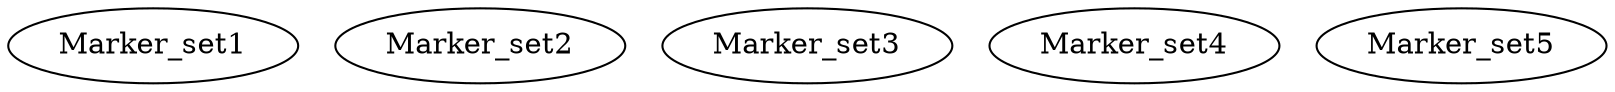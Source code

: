 /* Created by mdot for Matlab */
digraph m2html {

  Marker_set1 [URL="Marker_set1.html"];
  Marker_set2 [URL="Marker_set2.html"];
  Marker_set3 [URL="Marker_set3.html"];
  Marker_set4 [URL="Marker_set4.html"];
  Marker_set5 [URL="Marker_set5.html"];
}